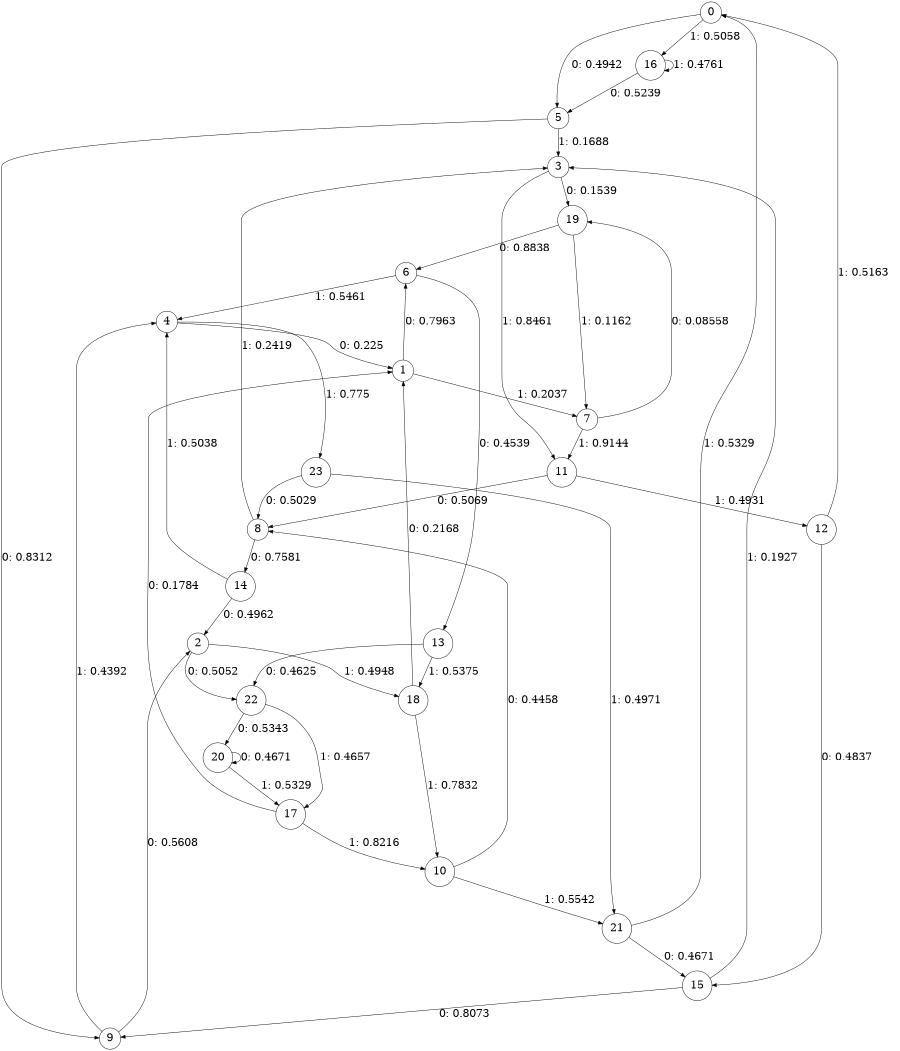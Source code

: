 digraph "ch33concat_phase3_L5" {
size = "6,8.5";
ratio = "fill";
node [shape = circle];
node [fontsize = 24];
edge [fontsize = 24];
0 -> 5 [label = "0: 0.4942   "];
0 -> 16 [label = "1: 0.5058   "];
1 -> 6 [label = "0: 0.7963   "];
1 -> 7 [label = "1: 0.2037   "];
2 -> 22 [label = "0: 0.5052   "];
2 -> 18 [label = "1: 0.4948   "];
3 -> 19 [label = "0: 0.1539   "];
3 -> 11 [label = "1: 0.8461   "];
4 -> 1 [label = "0: 0.225    "];
4 -> 23 [label = "1: 0.775    "];
5 -> 9 [label = "0: 0.8312   "];
5 -> 3 [label = "1: 0.1688   "];
6 -> 13 [label = "0: 0.4539   "];
6 -> 4 [label = "1: 0.5461   "];
7 -> 19 [label = "0: 0.08558  "];
7 -> 11 [label = "1: 0.9144   "];
8 -> 14 [label = "0: 0.7581   "];
8 -> 3 [label = "1: 0.2419   "];
9 -> 2 [label = "0: 0.5608   "];
9 -> 4 [label = "1: 0.4392   "];
10 -> 8 [label = "0: 0.4458   "];
10 -> 21 [label = "1: 0.5542   "];
11 -> 8 [label = "0: 0.5069   "];
11 -> 12 [label = "1: 0.4931   "];
12 -> 15 [label = "0: 0.4837   "];
12 -> 0 [label = "1: 0.5163   "];
13 -> 22 [label = "0: 0.4625   "];
13 -> 18 [label = "1: 0.5375   "];
14 -> 2 [label = "0: 0.4962   "];
14 -> 4 [label = "1: 0.5038   "];
15 -> 9 [label = "0: 0.8073   "];
15 -> 3 [label = "1: 0.1927   "];
16 -> 5 [label = "0: 0.5239   "];
16 -> 16 [label = "1: 0.4761   "];
17 -> 1 [label = "0: 0.1784   "];
17 -> 10 [label = "1: 0.8216   "];
18 -> 1 [label = "0: 0.2168   "];
18 -> 10 [label = "1: 0.7832   "];
19 -> 6 [label = "0: 0.8838   "];
19 -> 7 [label = "1: 0.1162   "];
20 -> 20 [label = "0: 0.4671   "];
20 -> 17 [label = "1: 0.5329   "];
21 -> 15 [label = "0: 0.4671   "];
21 -> 0 [label = "1: 0.5329   "];
22 -> 20 [label = "0: 0.5343   "];
22 -> 17 [label = "1: 0.4657   "];
23 -> 8 [label = "0: 0.5029   "];
23 -> 21 [label = "1: 0.4971   "];
}